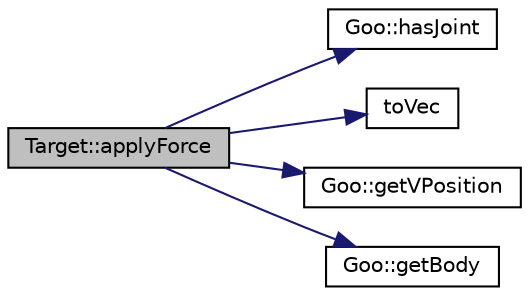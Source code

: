 digraph G
{
  edge [fontname="Helvetica",fontsize="10",labelfontname="Helvetica",labelfontsize="10"];
  node [fontname="Helvetica",fontsize="10",shape=record];
  rankdir="LR";
  Node1 [label="Target::applyForce",height=0.2,width=0.4,color="black", fillcolor="grey75", style="filled" fontcolor="black"];
  Node1 -> Node2 [color="midnightblue",fontsize="10",style="solid",fontname="Helvetica"];
  Node2 [label="Goo::hasJoint",height=0.2,width=0.4,color="black", fillcolor="white", style="filled",URL="$d5/d5d/classGoo.html#ae809f97fb4c0c7f58a63cbed66f0ba5c"];
  Node1 -> Node3 [color="midnightblue",fontsize="10",style="solid",fontname="Helvetica"];
  Node3 [label="toVec",height=0.2,width=0.4,color="black", fillcolor="white", style="filled",URL="$d5/da5/tools_8h.html#a8dfdc7a5f23df015bdc2dd317531c528",tooltip="Convert a QPoint in a b2Vec2."];
  Node1 -> Node4 [color="midnightblue",fontsize="10",style="solid",fontname="Helvetica"];
  Node4 [label="Goo::getVPosition",height=0.2,width=0.4,color="black", fillcolor="white", style="filled",URL="$d5/d5d/classGoo.html#aa73714c6bc45881fadb6638d11c884bd"];
  Node1 -> Node5 [color="midnightblue",fontsize="10",style="solid",fontname="Helvetica"];
  Node5 [label="Goo::getBody",height=0.2,width=0.4,color="black", fillcolor="white", style="filled",URL="$d5/d5d/classGoo.html#a314afea0927fa89c5d2c50bf8893ed0c"];
}
